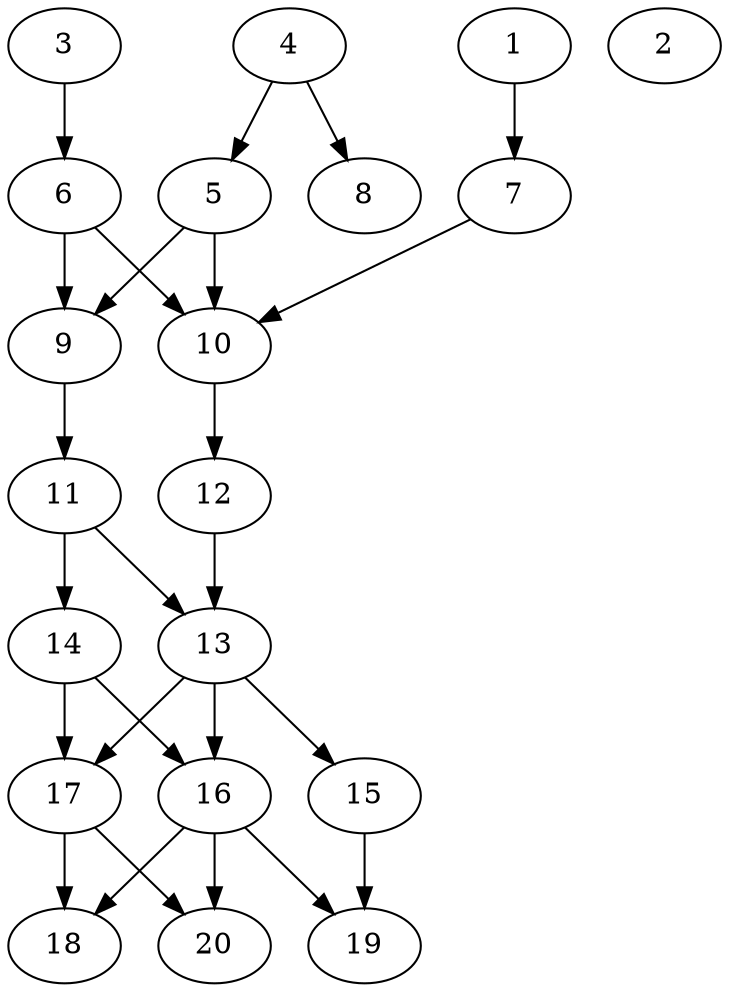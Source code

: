 // DAG automatically generated by daggen at Tue Jul 23 14:27:02 2019
// ./daggen --dot -n 20 --ccr 0.5 --fat 0.5 --regular 0.5 --density 0.7 --mindata 5242880 --maxdata 52428800 
digraph G {
  1 [size="61474816", alpha="0.19", expect_size="30737408"] 
  1 -> 7 [size ="30737408"]
  2 [size="56047616", alpha="0.14", expect_size="28023808"] 
  3 [size="80848896", alpha="0.13", expect_size="40424448"] 
  3 -> 6 [size ="40424448"]
  4 [size="81352704", alpha="0.01", expect_size="40676352"] 
  4 -> 5 [size ="40676352"]
  4 -> 8 [size ="40676352"]
  5 [size="28020736", alpha="0.10", expect_size="14010368"] 
  5 -> 9 [size ="14010368"]
  5 -> 10 [size ="14010368"]
  6 [size="51490816", alpha="0.11", expect_size="25745408"] 
  6 -> 9 [size ="25745408"]
  6 -> 10 [size ="25745408"]
  7 [size="24782848", alpha="0.13", expect_size="12391424"] 
  7 -> 10 [size ="12391424"]
  8 [size="31983616", alpha="0.15", expect_size="15991808"] 
  9 [size="96598016", alpha="0.18", expect_size="48299008"] 
  9 -> 11 [size ="48299008"]
  10 [size="19494912", alpha="0.06", expect_size="9747456"] 
  10 -> 12 [size ="9747456"]
  11 [size="48365568", alpha="0.11", expect_size="24182784"] 
  11 -> 13 [size ="24182784"]
  11 -> 14 [size ="24182784"]
  12 [size="43188224", alpha="0.16", expect_size="21594112"] 
  12 -> 13 [size ="21594112"]
  13 [size="14753792", alpha="0.06", expect_size="7376896"] 
  13 -> 15 [size ="7376896"]
  13 -> 16 [size ="7376896"]
  13 -> 17 [size ="7376896"]
  14 [size="74991616", alpha="0.12", expect_size="37495808"] 
  14 -> 16 [size ="37495808"]
  14 -> 17 [size ="37495808"]
  15 [size="79097856", alpha="0.05", expect_size="39548928"] 
  15 -> 19 [size ="39548928"]
  16 [size="32325632", alpha="0.05", expect_size="16162816"] 
  16 -> 18 [size ="16162816"]
  16 -> 19 [size ="16162816"]
  16 -> 20 [size ="16162816"]
  17 [size="85549056", alpha="0.06", expect_size="42774528"] 
  17 -> 18 [size ="42774528"]
  17 -> 20 [size ="42774528"]
  18 [size="54513664", alpha="0.16", expect_size="27256832"] 
  19 [size="29130752", alpha="0.17", expect_size="14565376"] 
  20 [size="17416192", alpha="0.03", expect_size="8708096"] 
}
